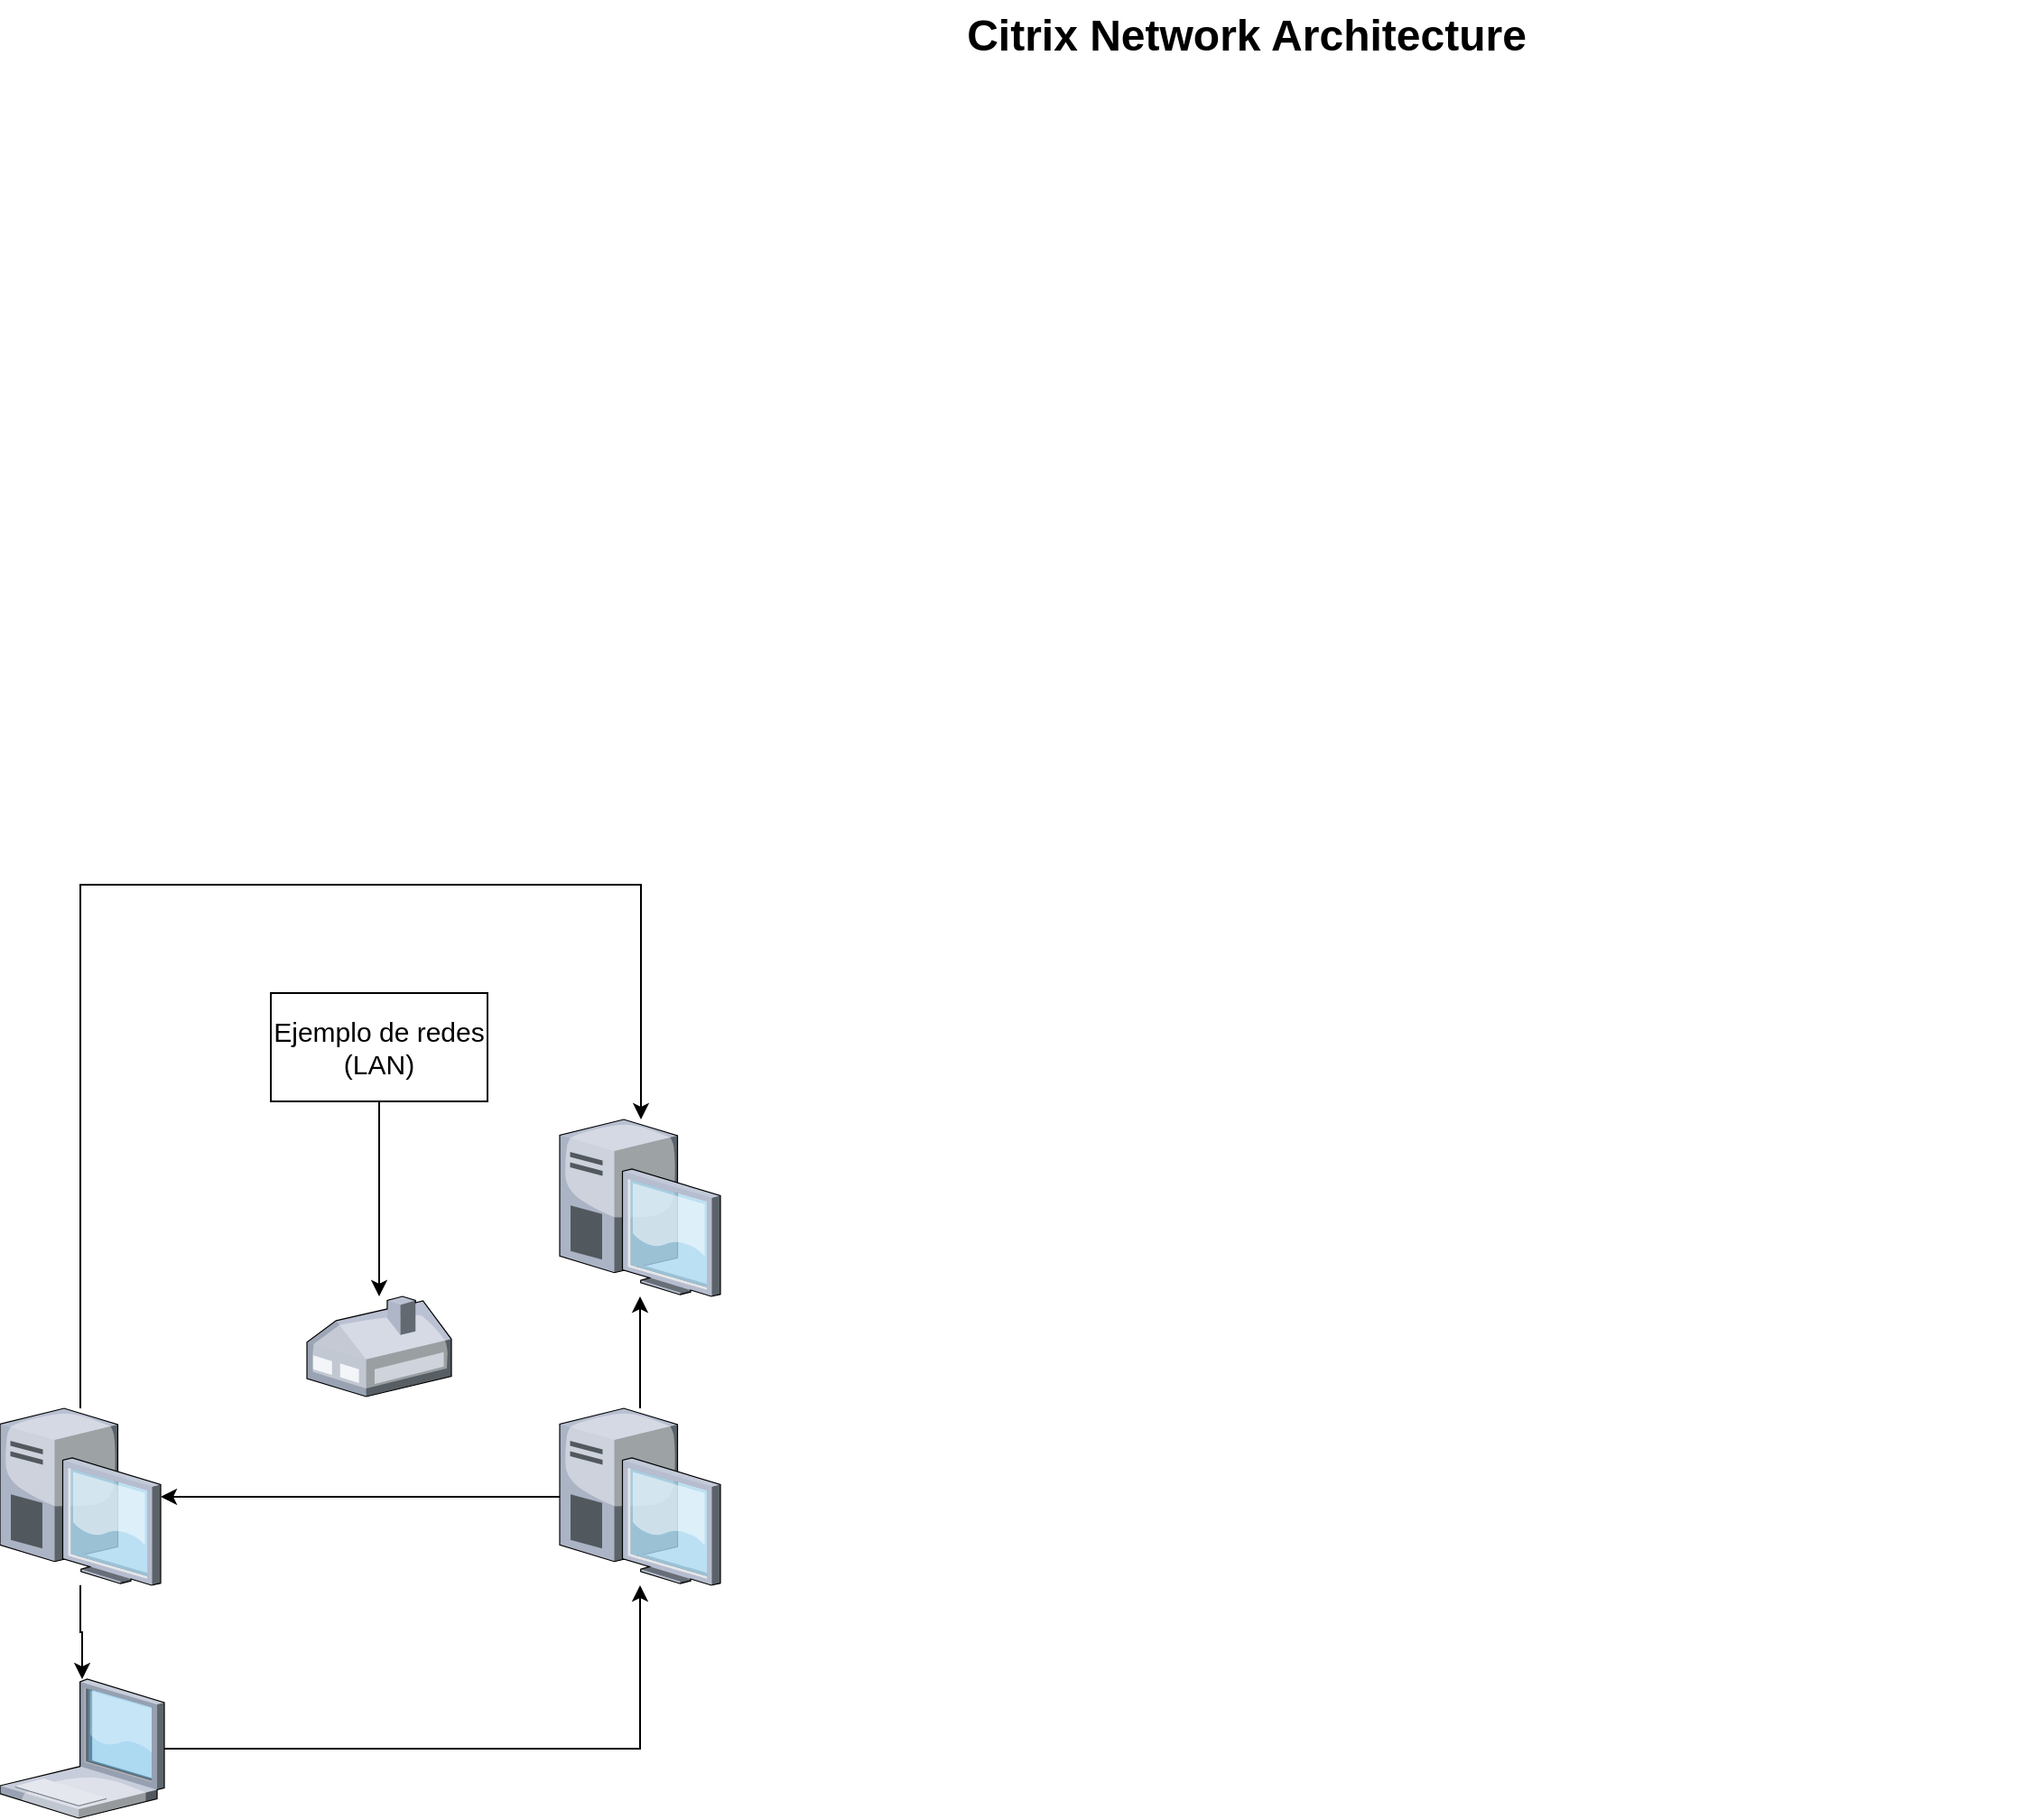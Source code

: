 <mxfile version="20.5.1" type="github">
  <diagram name="Page-1" id="e3a06f82-3646-2815-327d-82caf3d4e204">
    <mxGraphModel dx="1422" dy="727" grid="1" gridSize="10" guides="1" tooltips="1" connect="1" arrows="1" fold="1" page="1" pageScale="1.5" pageWidth="1169" pageHeight="826" background="#FFFFFF" math="0" shadow="0">
      <root>
        <mxCell id="0" style=";html=1;" />
        <mxCell id="1" style=";html=1;" parent="0" />
        <mxCell id="6a7d8f32e03d9370-62" value="Citrix Network Architecture" style="text;strokeColor=none;fillColor=none;html=1;fontSize=24;fontStyle=1;verticalAlign=middle;align=center;" parent="1" vertex="1">
          <mxGeometry x="499" y="30" width="861" height="40" as="geometry" />
        </mxCell>
        <mxCell id="mdXhPpQtnOyBQV3dlwP8-9" style="edgeStyle=orthogonalEdgeStyle;rounded=0;orthogonalLoop=1;jettySize=auto;html=1;fontSize=15;" edge="1" parent="1" source="mdXhPpQtnOyBQV3dlwP8-5" target="mdXhPpQtnOyBQV3dlwP8-6">
          <mxGeometry relative="1" as="geometry" />
        </mxCell>
        <mxCell id="mdXhPpQtnOyBQV3dlwP8-5" value="&lt;font style=&quot;font-size: 15px;&quot;&gt;Ejemplo de redes (LAN)&lt;/font&gt;" style="rounded=0;whiteSpace=wrap;html=1;" vertex="1" parent="1">
          <mxGeometry x="390" y="580" width="120" height="60" as="geometry" />
        </mxCell>
        <mxCell id="mdXhPpQtnOyBQV3dlwP8-6" value="" style="verticalLabelPosition=bottom;sketch=0;aspect=fixed;html=1;verticalAlign=top;strokeColor=none;align=center;outlineConnect=0;shape=mxgraph.citrix.home_office;fontSize=15;" vertex="1" parent="1">
          <mxGeometry x="410" y="748" width="80" height="55.5" as="geometry" />
        </mxCell>
        <mxCell id="mdXhPpQtnOyBQV3dlwP8-17" style="edgeStyle=orthogonalEdgeStyle;rounded=0;orthogonalLoop=1;jettySize=auto;html=1;fontSize=15;" edge="1" parent="1" source="mdXhPpQtnOyBQV3dlwP8-11" target="mdXhPpQtnOyBQV3dlwP8-13">
          <mxGeometry relative="1" as="geometry" />
        </mxCell>
        <mxCell id="mdXhPpQtnOyBQV3dlwP8-19" style="edgeStyle=orthogonalEdgeStyle;rounded=0;orthogonalLoop=1;jettySize=auto;html=1;fontSize=15;" edge="1" parent="1" source="mdXhPpQtnOyBQV3dlwP8-11" target="mdXhPpQtnOyBQV3dlwP8-14">
          <mxGeometry relative="1" as="geometry">
            <Array as="points">
              <mxPoint x="285" y="520" />
              <mxPoint x="595" y="520" />
            </Array>
          </mxGeometry>
        </mxCell>
        <mxCell id="mdXhPpQtnOyBQV3dlwP8-11" value="" style="verticalLabelPosition=bottom;sketch=0;aspect=fixed;html=1;verticalAlign=top;strokeColor=none;align=center;outlineConnect=0;shape=mxgraph.citrix.desktop;fontSize=15;" vertex="1" parent="1">
          <mxGeometry x="240" y="810" width="89" height="98" as="geometry" />
        </mxCell>
        <mxCell id="mdXhPpQtnOyBQV3dlwP8-15" style="edgeStyle=orthogonalEdgeStyle;rounded=0;orthogonalLoop=1;jettySize=auto;html=1;fontSize=15;" edge="1" parent="1" source="mdXhPpQtnOyBQV3dlwP8-12" target="mdXhPpQtnOyBQV3dlwP8-14">
          <mxGeometry relative="1" as="geometry" />
        </mxCell>
        <mxCell id="mdXhPpQtnOyBQV3dlwP8-16" style="edgeStyle=orthogonalEdgeStyle;rounded=0;orthogonalLoop=1;jettySize=auto;html=1;fontSize=15;" edge="1" parent="1" source="mdXhPpQtnOyBQV3dlwP8-12" target="mdXhPpQtnOyBQV3dlwP8-11">
          <mxGeometry relative="1" as="geometry" />
        </mxCell>
        <mxCell id="mdXhPpQtnOyBQV3dlwP8-12" value="" style="verticalLabelPosition=bottom;sketch=0;aspect=fixed;html=1;verticalAlign=top;strokeColor=none;align=center;outlineConnect=0;shape=mxgraph.citrix.desktop;fontSize=15;" vertex="1" parent="1">
          <mxGeometry x="550" y="810" width="89" height="98" as="geometry" />
        </mxCell>
        <mxCell id="mdXhPpQtnOyBQV3dlwP8-18" style="edgeStyle=orthogonalEdgeStyle;rounded=0;orthogonalLoop=1;jettySize=auto;html=1;fontSize=15;" edge="1" parent="1" source="mdXhPpQtnOyBQV3dlwP8-13" target="mdXhPpQtnOyBQV3dlwP8-12">
          <mxGeometry relative="1" as="geometry" />
        </mxCell>
        <mxCell id="mdXhPpQtnOyBQV3dlwP8-13" value="" style="verticalLabelPosition=bottom;sketch=0;aspect=fixed;html=1;verticalAlign=top;strokeColor=none;align=center;outlineConnect=0;shape=mxgraph.citrix.laptop_1;fontSize=15;" vertex="1" parent="1">
          <mxGeometry x="240" y="960" width="91" height="77" as="geometry" />
        </mxCell>
        <mxCell id="mdXhPpQtnOyBQV3dlwP8-14" value="" style="verticalLabelPosition=bottom;sketch=0;aspect=fixed;html=1;verticalAlign=top;strokeColor=none;align=center;outlineConnect=0;shape=mxgraph.citrix.desktop;fontSize=15;" vertex="1" parent="1">
          <mxGeometry x="550" y="650" width="89" height="98" as="geometry" />
        </mxCell>
      </root>
    </mxGraphModel>
  </diagram>
</mxfile>
